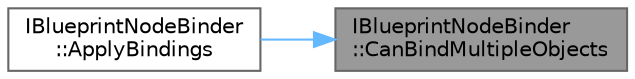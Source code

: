digraph "IBlueprintNodeBinder::CanBindMultipleObjects"
{
 // INTERACTIVE_SVG=YES
 // LATEX_PDF_SIZE
  bgcolor="transparent";
  edge [fontname=Helvetica,fontsize=10,labelfontname=Helvetica,labelfontsize=10];
  node [fontname=Helvetica,fontsize=10,shape=box,height=0.2,width=0.4];
  rankdir="RL";
  Node1 [id="Node000001",label="IBlueprintNodeBinder\l::CanBindMultipleObjects",height=0.2,width=0.4,color="gray40", fillcolor="grey60", style="filled", fontcolor="black",tooltip="Determines if this will accept more than one binding (used to block multiple bindings from being appl..."];
  Node1 -> Node2 [id="edge1_Node000001_Node000002",dir="back",color="steelblue1",style="solid",tooltip=" "];
  Node2 [id="Node000002",label="IBlueprintNodeBinder\l::ApplyBindings",height=0.2,width=0.4,color="grey40", fillcolor="white", style="filled",URL="$da/d7c/classIBlueprintNodeBinder.html#a41e88a56c5a0d1834b411237b810d641",tooltip="Attempts to bind all bindings to the supplied node."];
}
